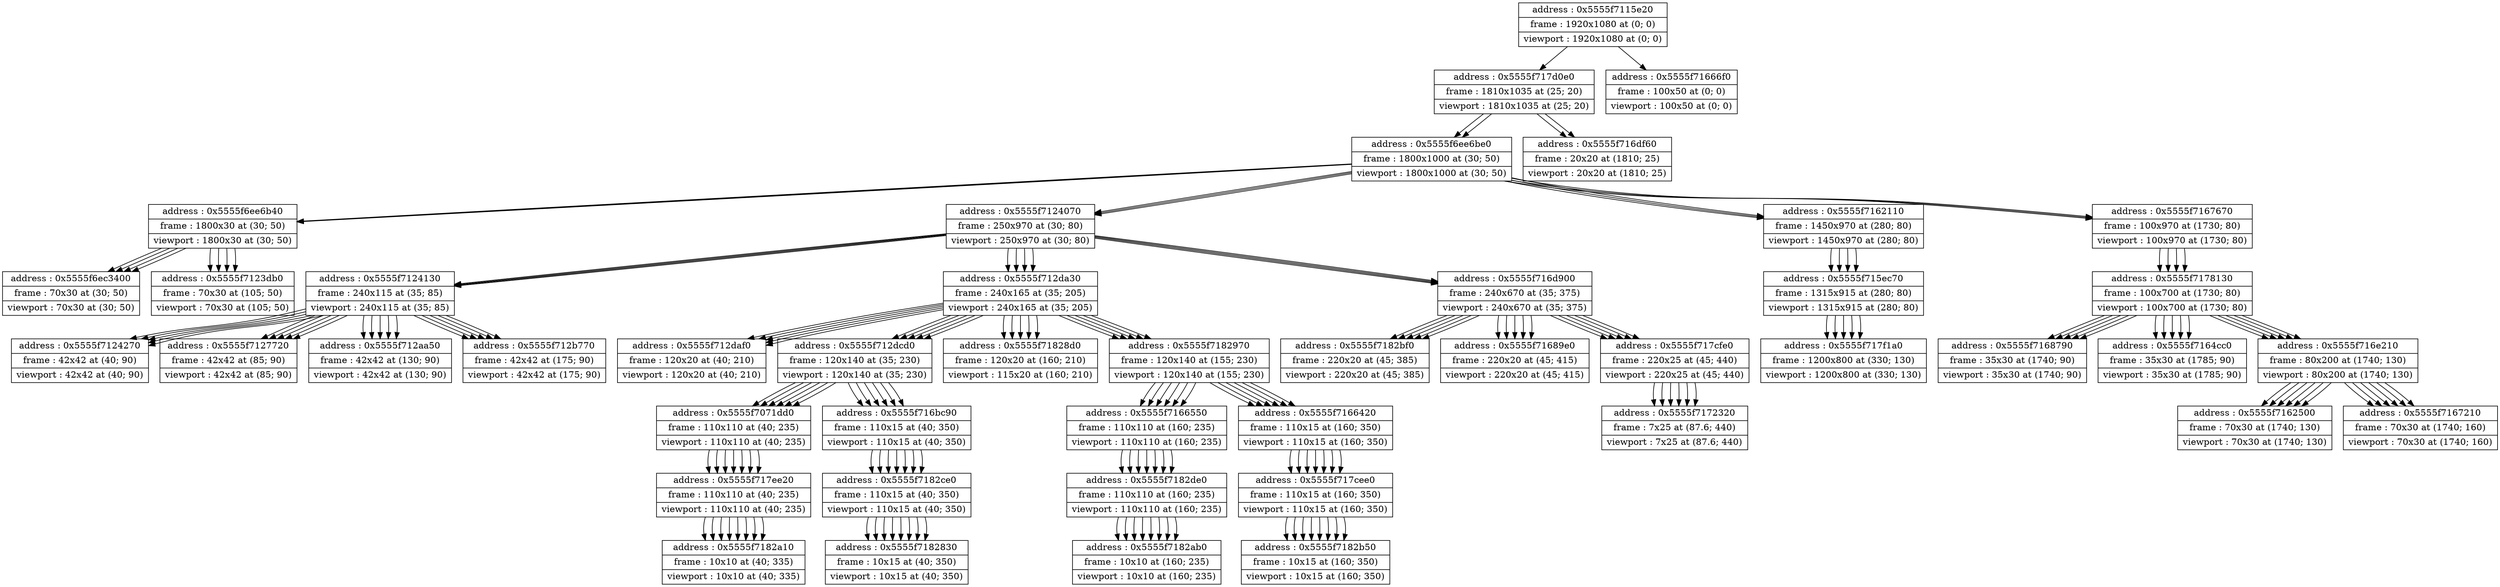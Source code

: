 digraph {
	node [shape=record]
	node0x5555f717d0e0 [label = "{address : 0x5555f717d0e0 |frame : 1810x1035 at (25; 20) |viewport : 1810x1035 at (25; 20)}"];

	 node0x5555f717d0e0 -> node0x5555f6ee6be0 [color=black];
	node0x5555f6ee6be0 [label = "{address : 0x5555f6ee6be0 |frame : 1800x1000 at (30; 50) |viewport : 1800x1000 at (30; 50)}"];

	 node0x5555f6ee6be0 -> node0x5555f6ee6b40 [color=black];
	node0x5555f6ee6b40 [label = "{address : 0x5555f6ee6b40 |frame : 1800x30 at (30; 50) |viewport : 1800x30 at (30; 50)}"];

	 node0x5555f6ee6b40 -> node0x5555f6ec3400 [color=black];
	node0x5555f6ec3400 [label = "{address : 0x5555f6ec3400 |frame : 70x30 at (30; 50) |viewport : 70x30 at (30; 50)}"];

	 node0x5555f6ee6b40 -> node0x5555f7123db0 [color=black];
	node0x5555f7123db0 [label = "{address : 0x5555f7123db0 |frame : 70x30 at (105; 50) |viewport : 70x30 at (105; 50)}"];

	 node0x5555f6ee6be0 -> node0x5555f7124070 [color=black];
	node0x5555f7124070 [label = "{address : 0x5555f7124070 |frame : 250x970 at (30; 80) |viewport : 250x970 at (30; 80)}"];

	 node0x5555f7124070 -> node0x5555f7124130 [color=black];
	node0x5555f7124130 [label = "{address : 0x5555f7124130 |frame : 240x115 at (35; 85) |viewport : 240x115 at (35; 85)}"];

	 node0x5555f7124130 -> node0x5555f7124270 [color=black];
	node0x5555f7124270 [label = "{address : 0x5555f7124270 |frame : 42x42 at (40; 90) |viewport : 42x42 at (40; 90)}"];

	 node0x5555f7124130 -> node0x5555f7127720 [color=black];
	node0x5555f7127720 [label = "{address : 0x5555f7127720 |frame : 42x42 at (85; 90) |viewport : 42x42 at (85; 90)}"];

	 node0x5555f7124130 -> node0x5555f712aa50 [color=black];
	node0x5555f712aa50 [label = "{address : 0x5555f712aa50 |frame : 42x42 at (130; 90) |viewport : 42x42 at (130; 90)}"];

	 node0x5555f7124130 -> node0x5555f712b770 [color=black];
	node0x5555f712b770 [label = "{address : 0x5555f712b770 |frame : 42x42 at (175; 90) |viewport : 42x42 at (175; 90)}"];

	 node0x5555f7124070 -> node0x5555f712da30 [color=black];
	node0x5555f712da30 [label = "{address : 0x5555f712da30 |frame : 240x165 at (35; 205) |viewport : 240x165 at (35; 205)}"];

	 node0x5555f712da30 -> node0x5555f712daf0 [color=black];
	node0x5555f712daf0 [label = "{address : 0x5555f712daf0 |frame : 120x20 at (40; 210) |viewport : 120x20 at (40; 210)}"];

	 node0x5555f712da30 -> node0x5555f712dcd0 [color=black];
	node0x5555f712dcd0 [label = "{address : 0x5555f712dcd0 |frame : 120x140 at (35; 230) |viewport : 120x140 at (35; 230)}"];

	 node0x5555f712dcd0 -> node0x5555f7071dd0 [color=black];
	node0x5555f7071dd0 [label = "{address : 0x5555f7071dd0 |frame : 110x110 at (40; 235) |viewport : 110x110 at (40; 235)}"];

	 node0x5555f7071dd0 -> node0x5555f717ee20 [color=black];
	node0x5555f717ee20 [label = "{address : 0x5555f717ee20 |frame : 110x110 at (40; 235) |viewport : 110x110 at (40; 235)}"];

	 node0x5555f717ee20 -> node0x5555f7182a10 [color=black];
	node0x5555f7182a10 [label = "{address : 0x5555f7182a10 |frame : 10x10 at (40; 335) |viewport : 10x10 at (40; 335)}"];

	 node0x5555f712dcd0 -> node0x5555f716bc90 [color=black];
	node0x5555f716bc90 [label = "{address : 0x5555f716bc90 |frame : 110x15 at (40; 350) |viewport : 110x15 at (40; 350)}"];

	 node0x5555f716bc90 -> node0x5555f7182ce0 [color=black];
	node0x5555f7182ce0 [label = "{address : 0x5555f7182ce0 |frame : 110x15 at (40; 350) |viewport : 110x15 at (40; 350)}"];

	 node0x5555f7182ce0 -> node0x5555f7182830 [color=black];
	node0x5555f7182830 [label = "{address : 0x5555f7182830 |frame : 10x15 at (40; 350) |viewport : 10x15 at (40; 350)}"];

	 node0x5555f712da30 -> node0x5555f71828d0 [color=black];
	node0x5555f71828d0 [label = "{address : 0x5555f71828d0 |frame : 120x20 at (160; 210) |viewport : 115x20 at (160; 210)}"];

	 node0x5555f712da30 -> node0x5555f7182970 [color=black];
	node0x5555f7182970 [label = "{address : 0x5555f7182970 |frame : 120x140 at (155; 230) |viewport : 120x140 at (155; 230)}"];

	 node0x5555f7182970 -> node0x5555f7166550 [color=black];
	node0x5555f7166550 [label = "{address : 0x5555f7166550 |frame : 110x110 at (160; 235) |viewport : 110x110 at (160; 235)}"];

	 node0x5555f7166550 -> node0x5555f7182de0 [color=black];
	node0x5555f7182de0 [label = "{address : 0x5555f7182de0 |frame : 110x110 at (160; 235) |viewport : 110x110 at (160; 235)}"];

	 node0x5555f7182de0 -> node0x5555f7182ab0 [color=black];
	node0x5555f7182ab0 [label = "{address : 0x5555f7182ab0 |frame : 10x10 at (160; 235) |viewport : 10x10 at (160; 235)}"];

	 node0x5555f7182970 -> node0x5555f7166420 [color=black];
	node0x5555f7166420 [label = "{address : 0x5555f7166420 |frame : 110x15 at (160; 350) |viewport : 110x15 at (160; 350)}"];

	 node0x5555f7166420 -> node0x5555f717cee0 [color=black];
	node0x5555f717cee0 [label = "{address : 0x5555f717cee0 |frame : 110x15 at (160; 350) |viewport : 110x15 at (160; 350)}"];

	 node0x5555f717cee0 -> node0x5555f7182b50 [color=black];
	node0x5555f7182b50 [label = "{address : 0x5555f7182b50 |frame : 10x15 at (160; 350) |viewport : 10x15 at (160; 350)}"];

	 node0x5555f7124070 -> node0x5555f716d900 [color=black];
	node0x5555f716d900 [label = "{address : 0x5555f716d900 |frame : 240x670 at (35; 375) |viewport : 240x670 at (35; 375)}"];

	 node0x5555f716d900 -> node0x5555f7182bf0 [color=black];
	node0x5555f7182bf0 [label = "{address : 0x5555f7182bf0 |frame : 220x20 at (45; 385) |viewport : 220x20 at (45; 385)}"];

	 node0x5555f716d900 -> node0x5555f71689e0 [color=black];
	node0x5555f71689e0 [label = "{address : 0x5555f71689e0 |frame : 220x20 at (45; 415) |viewport : 220x20 at (45; 415)}"];

	 node0x5555f716d900 -> node0x5555f717cfe0 [color=black];
	node0x5555f717cfe0 [label = "{address : 0x5555f717cfe0 |frame : 220x25 at (45; 440) |viewport : 220x25 at (45; 440)}"];

	 node0x5555f717cfe0 -> node0x5555f7172320 [color=black];
	node0x5555f7172320 [label = "{address : 0x5555f7172320 |frame : 7x25 at (87.6; 440) |viewport : 7x25 at (87.6; 440)}"];

	 node0x5555f6ee6be0 -> node0x5555f7162110 [color=black];
	node0x5555f7162110 [label = "{address : 0x5555f7162110 |frame : 1450x970 at (280; 80) |viewport : 1450x970 at (280; 80)}"];

	 node0x5555f7162110 -> node0x5555f715ec70 [color=black];
	node0x5555f715ec70 [label = "{address : 0x5555f715ec70 |frame : 1315x915 at (280; 80) |viewport : 1315x915 at (280; 80)}"];

	 node0x5555f715ec70 -> node0x5555f717f1a0 [color=black];
	node0x5555f717f1a0 [label = "{address : 0x5555f717f1a0 |frame : 1200x800 at (330; 130) |viewport : 1200x800 at (330; 130)}"];

	 node0x5555f6ee6be0 -> node0x5555f7167670 [color=black];
	node0x5555f7167670 [label = "{address : 0x5555f7167670 |frame : 100x970 at (1730; 80) |viewport : 100x970 at (1730; 80)}"];

	 node0x5555f7167670 -> node0x5555f7178130 [color=black];
	node0x5555f7178130 [label = "{address : 0x5555f7178130 |frame : 100x700 at (1730; 80) |viewport : 100x700 at (1730; 80)}"];

	 node0x5555f7178130 -> node0x5555f7168790 [color=black];
	node0x5555f7168790 [label = "{address : 0x5555f7168790 |frame : 35x30 at (1740; 90) |viewport : 35x30 at (1740; 90)}"];

	 node0x5555f7178130 -> node0x5555f7164cc0 [color=black];
	node0x5555f7164cc0 [label = "{address : 0x5555f7164cc0 |frame : 35x30 at (1785; 90) |viewport : 35x30 at (1785; 90)}"];

	 node0x5555f7178130 -> node0x5555f716e210 [color=black];
	node0x5555f716e210 [label = "{address : 0x5555f716e210 |frame : 80x200 at (1740; 130) |viewport : 80x200 at (1740; 130)}"];

	 node0x5555f716e210 -> node0x5555f7162500 [color=black];
	node0x5555f7162500 [label = "{address : 0x5555f7162500 |frame : 70x30 at (1740; 130) |viewport : 70x30 at (1740; 130)}"];

	 node0x5555f716e210 -> node0x5555f7167210 [color=black];
	node0x5555f7167210 [label = "{address : 0x5555f7167210 |frame : 70x30 at (1740; 160) |viewport : 70x30 at (1740; 160)}"];

	 node0x5555f717d0e0 -> node0x5555f716df60 [color=black];
	node0x5555f716df60 [label = "{address : 0x5555f716df60 |frame : 20x20 at (1810; 25) |viewport : 20x20 at (1810; 25)}"];

	node0x5555f716df60 [label = "{address : 0x5555f716df60 |frame : 20x20 at (1810; 25) |viewport : 20x20 at (1810; 25)}"];

	node0x5555f7167670 [label = "{address : 0x5555f7167670 |frame : 100x970 at (1730; 80) |viewport : 100x970 at (1730; 80)}"];

	 node0x5555f7167670 -> node0x5555f7178130 [color=black];
	node0x5555f7178130 [label = "{address : 0x5555f7178130 |frame : 100x700 at (1730; 80) |viewport : 100x700 at (1730; 80)}"];

	 node0x5555f7178130 -> node0x5555f7168790 [color=black];
	node0x5555f7168790 [label = "{address : 0x5555f7168790 |frame : 35x30 at (1740; 90) |viewport : 35x30 at (1740; 90)}"];

	 node0x5555f7178130 -> node0x5555f7164cc0 [color=black];
	node0x5555f7164cc0 [label = "{address : 0x5555f7164cc0 |frame : 35x30 at (1785; 90) |viewport : 35x30 at (1785; 90)}"];

	 node0x5555f7178130 -> node0x5555f716e210 [color=black];
	node0x5555f716e210 [label = "{address : 0x5555f716e210 |frame : 80x200 at (1740; 130) |viewport : 80x200 at (1740; 130)}"];

	 node0x5555f716e210 -> node0x5555f7162500 [color=black];
	node0x5555f7162500 [label = "{address : 0x5555f7162500 |frame : 70x30 at (1740; 130) |viewport : 70x30 at (1740; 130)}"];

	 node0x5555f716e210 -> node0x5555f7167210 [color=black];
	node0x5555f7167210 [label = "{address : 0x5555f7167210 |frame : 70x30 at (1740; 160) |viewport : 70x30 at (1740; 160)}"];

	node0x5555f7178130 [label = "{address : 0x5555f7178130 |frame : 100x700 at (1730; 80) |viewport : 100x700 at (1730; 80)}"];

	 node0x5555f7178130 -> node0x5555f7168790 [color=black];
	node0x5555f7168790 [label = "{address : 0x5555f7168790 |frame : 35x30 at (1740; 90) |viewport : 35x30 at (1740; 90)}"];

	 node0x5555f7178130 -> node0x5555f7164cc0 [color=black];
	node0x5555f7164cc0 [label = "{address : 0x5555f7164cc0 |frame : 35x30 at (1785; 90) |viewport : 35x30 at (1785; 90)}"];

	 node0x5555f7178130 -> node0x5555f716e210 [color=black];
	node0x5555f716e210 [label = "{address : 0x5555f716e210 |frame : 80x200 at (1740; 130) |viewport : 80x200 at (1740; 130)}"];

	 node0x5555f716e210 -> node0x5555f7162500 [color=black];
	node0x5555f7162500 [label = "{address : 0x5555f7162500 |frame : 70x30 at (1740; 130) |viewport : 70x30 at (1740; 130)}"];

	 node0x5555f716e210 -> node0x5555f7167210 [color=black];
	node0x5555f7167210 [label = "{address : 0x5555f7167210 |frame : 70x30 at (1740; 160) |viewport : 70x30 at (1740; 160)}"];

	node0x5555f7167210 [label = "{address : 0x5555f7167210 |frame : 70x30 at (1740; 160) |viewport : 70x30 at (1740; 160)}"];

	node0x5555f7164cc0 [label = "{address : 0x5555f7164cc0 |frame : 35x30 at (1785; 90) |viewport : 35x30 at (1785; 90)}"];

	node0x5555f7162110 [label = "{address : 0x5555f7162110 |frame : 1450x970 at (280; 80) |viewport : 1450x970 at (280; 80)}"];

	 node0x5555f7162110 -> node0x5555f715ec70 [color=black];
	node0x5555f715ec70 [label = "{address : 0x5555f715ec70 |frame : 1315x915 at (280; 80) |viewport : 1315x915 at (280; 80)}"];

	 node0x5555f715ec70 -> node0x5555f717f1a0 [color=black];
	node0x5555f717f1a0 [label = "{address : 0x5555f717f1a0 |frame : 1200x800 at (330; 130) |viewport : 1200x800 at (330; 130)}"];

	node0x5555f715ec70 [label = "{address : 0x5555f715ec70 |frame : 1315x915 at (280; 80) |viewport : 1315x915 at (280; 80)}"];

	 node0x5555f715ec70 -> node0x5555f717f1a0 [color=black];
	node0x5555f717f1a0 [label = "{address : 0x5555f717f1a0 |frame : 1200x800 at (330; 130) |viewport : 1200x800 at (330; 130)}"];

	node0x5555f7124070 [label = "{address : 0x5555f7124070 |frame : 250x970 at (30; 80) |viewport : 250x970 at (30; 80)}"];

	 node0x5555f7124070 -> node0x5555f7124130 [color=black];
	node0x5555f7124130 [label = "{address : 0x5555f7124130 |frame : 240x115 at (35; 85) |viewport : 240x115 at (35; 85)}"];

	 node0x5555f7124130 -> node0x5555f7124270 [color=black];
	node0x5555f7124270 [label = "{address : 0x5555f7124270 |frame : 42x42 at (40; 90) |viewport : 42x42 at (40; 90)}"];

	 node0x5555f7124130 -> node0x5555f7127720 [color=black];
	node0x5555f7127720 [label = "{address : 0x5555f7127720 |frame : 42x42 at (85; 90) |viewport : 42x42 at (85; 90)}"];

	 node0x5555f7124130 -> node0x5555f712aa50 [color=black];
	node0x5555f712aa50 [label = "{address : 0x5555f712aa50 |frame : 42x42 at (130; 90) |viewport : 42x42 at (130; 90)}"];

	 node0x5555f7124130 -> node0x5555f712b770 [color=black];
	node0x5555f712b770 [label = "{address : 0x5555f712b770 |frame : 42x42 at (175; 90) |viewport : 42x42 at (175; 90)}"];

	 node0x5555f7124070 -> node0x5555f712da30 [color=black];
	node0x5555f712da30 [label = "{address : 0x5555f712da30 |frame : 240x165 at (35; 205) |viewport : 240x165 at (35; 205)}"];

	 node0x5555f712da30 -> node0x5555f712daf0 [color=black];
	node0x5555f712daf0 [label = "{address : 0x5555f712daf0 |frame : 120x20 at (40; 210) |viewport : 120x20 at (40; 210)}"];

	 node0x5555f712da30 -> node0x5555f712dcd0 [color=black];
	node0x5555f712dcd0 [label = "{address : 0x5555f712dcd0 |frame : 120x140 at (35; 230) |viewport : 120x140 at (35; 230)}"];

	 node0x5555f712dcd0 -> node0x5555f7071dd0 [color=black];
	node0x5555f7071dd0 [label = "{address : 0x5555f7071dd0 |frame : 110x110 at (40; 235) |viewport : 110x110 at (40; 235)}"];

	 node0x5555f7071dd0 -> node0x5555f717ee20 [color=black];
	node0x5555f717ee20 [label = "{address : 0x5555f717ee20 |frame : 110x110 at (40; 235) |viewport : 110x110 at (40; 235)}"];

	 node0x5555f717ee20 -> node0x5555f7182a10 [color=black];
	node0x5555f7182a10 [label = "{address : 0x5555f7182a10 |frame : 10x10 at (40; 335) |viewport : 10x10 at (40; 335)}"];

	 node0x5555f712dcd0 -> node0x5555f716bc90 [color=black];
	node0x5555f716bc90 [label = "{address : 0x5555f716bc90 |frame : 110x15 at (40; 350) |viewport : 110x15 at (40; 350)}"];

	 node0x5555f716bc90 -> node0x5555f7182ce0 [color=black];
	node0x5555f7182ce0 [label = "{address : 0x5555f7182ce0 |frame : 110x15 at (40; 350) |viewport : 110x15 at (40; 350)}"];

	 node0x5555f7182ce0 -> node0x5555f7182830 [color=black];
	node0x5555f7182830 [label = "{address : 0x5555f7182830 |frame : 10x15 at (40; 350) |viewport : 10x15 at (40; 350)}"];

	 node0x5555f712da30 -> node0x5555f71828d0 [color=black];
	node0x5555f71828d0 [label = "{address : 0x5555f71828d0 |frame : 120x20 at (160; 210) |viewport : 115x20 at (160; 210)}"];

	 node0x5555f712da30 -> node0x5555f7182970 [color=black];
	node0x5555f7182970 [label = "{address : 0x5555f7182970 |frame : 120x140 at (155; 230) |viewport : 120x140 at (155; 230)}"];

	 node0x5555f7182970 -> node0x5555f7166550 [color=black];
	node0x5555f7166550 [label = "{address : 0x5555f7166550 |frame : 110x110 at (160; 235) |viewport : 110x110 at (160; 235)}"];

	 node0x5555f7166550 -> node0x5555f7182de0 [color=black];
	node0x5555f7182de0 [label = "{address : 0x5555f7182de0 |frame : 110x110 at (160; 235) |viewport : 110x110 at (160; 235)}"];

	 node0x5555f7182de0 -> node0x5555f7182ab0 [color=black];
	node0x5555f7182ab0 [label = "{address : 0x5555f7182ab0 |frame : 10x10 at (160; 235) |viewport : 10x10 at (160; 235)}"];

	 node0x5555f7182970 -> node0x5555f7166420 [color=black];
	node0x5555f7166420 [label = "{address : 0x5555f7166420 |frame : 110x15 at (160; 350) |viewport : 110x15 at (160; 350)}"];

	 node0x5555f7166420 -> node0x5555f717cee0 [color=black];
	node0x5555f717cee0 [label = "{address : 0x5555f717cee0 |frame : 110x15 at (160; 350) |viewport : 110x15 at (160; 350)}"];

	 node0x5555f717cee0 -> node0x5555f7182b50 [color=black];
	node0x5555f7182b50 [label = "{address : 0x5555f7182b50 |frame : 10x15 at (160; 350) |viewport : 10x15 at (160; 350)}"];

	 node0x5555f7124070 -> node0x5555f716d900 [color=black];
	node0x5555f716d900 [label = "{address : 0x5555f716d900 |frame : 240x670 at (35; 375) |viewport : 240x670 at (35; 375)}"];

	 node0x5555f716d900 -> node0x5555f7182bf0 [color=black];
	node0x5555f7182bf0 [label = "{address : 0x5555f7182bf0 |frame : 220x20 at (45; 385) |viewport : 220x20 at (45; 385)}"];

	 node0x5555f716d900 -> node0x5555f71689e0 [color=black];
	node0x5555f71689e0 [label = "{address : 0x5555f71689e0 |frame : 220x20 at (45; 415) |viewport : 220x20 at (45; 415)}"];

	 node0x5555f716d900 -> node0x5555f717cfe0 [color=black];
	node0x5555f717cfe0 [label = "{address : 0x5555f717cfe0 |frame : 220x25 at (45; 440) |viewport : 220x25 at (45; 440)}"];

	 node0x5555f717cfe0 -> node0x5555f7172320 [color=black];
	node0x5555f7172320 [label = "{address : 0x5555f7172320 |frame : 7x25 at (87.6; 440) |viewport : 7x25 at (87.6; 440)}"];

	node0x5555f716d900 [label = "{address : 0x5555f716d900 |frame : 240x670 at (35; 375) |viewport : 240x670 at (35; 375)}"];

	 node0x5555f716d900 -> node0x5555f7182bf0 [color=black];
	node0x5555f7182bf0 [label = "{address : 0x5555f7182bf0 |frame : 220x20 at (45; 385) |viewport : 220x20 at (45; 385)}"];

	 node0x5555f716d900 -> node0x5555f71689e0 [color=black];
	node0x5555f71689e0 [label = "{address : 0x5555f71689e0 |frame : 220x20 at (45; 415) |viewport : 220x20 at (45; 415)}"];

	 node0x5555f716d900 -> node0x5555f717cfe0 [color=black];
	node0x5555f717cfe0 [label = "{address : 0x5555f717cfe0 |frame : 220x25 at (45; 440) |viewport : 220x25 at (45; 440)}"];

	 node0x5555f717cfe0 -> node0x5555f7172320 [color=black];
	node0x5555f7172320 [label = "{address : 0x5555f7172320 |frame : 7x25 at (87.6; 440) |viewport : 7x25 at (87.6; 440)}"];

	node0x5555f717cfe0 [label = "{address : 0x5555f717cfe0 |frame : 220x25 at (45; 440) |viewport : 220x25 at (45; 440)}"];

	 node0x5555f717cfe0 -> node0x5555f7172320 [color=black];
	node0x5555f7172320 [label = "{address : 0x5555f7172320 |frame : 7x25 at (87.6; 440) |viewport : 7x25 at (87.6; 440)}"];

	node0x5555f7071dd0 [label = "{address : 0x5555f7071dd0 |frame : 110x110 at (40; 235) |viewport : 110x110 at (40; 235)}"];

	 node0x5555f7071dd0 -> node0x5555f717ee20 [color=black];
	node0x5555f717ee20 [label = "{address : 0x5555f717ee20 |frame : 110x110 at (40; 235) |viewport : 110x110 at (40; 235)}"];

	 node0x5555f717ee20 -> node0x5555f7182a10 [color=black];
	node0x5555f7182a10 [label = "{address : 0x5555f7182a10 |frame : 10x10 at (40; 335) |viewport : 10x10 at (40; 335)}"];

	node0x5555f712daf0 [label = "{address : 0x5555f712daf0 |frame : 120x20 at (40; 210) |viewport : 120x20 at (40; 210)}"];

	node0x5555f717ee20 [label = "{address : 0x5555f717ee20 |frame : 110x110 at (40; 235) |viewport : 110x110 at (40; 235)}"];

	 node0x5555f717ee20 -> node0x5555f7182a10 [color=black];
	node0x5555f7182a10 [label = "{address : 0x5555f7182a10 |frame : 10x10 at (40; 335) |viewport : 10x10 at (40; 335)}"];

	node0x5555f717f1a0 [label = "{address : 0x5555f717f1a0 |frame : 1200x800 at (330; 130) |viewport : 1200x800 at (330; 130)}"];

	node0x5555f7172320 [label = "{address : 0x5555f7172320 |frame : 7x25 at (87.6; 440) |viewport : 7x25 at (87.6; 440)}"];

	node0x5555f712aa50 [label = "{address : 0x5555f712aa50 |frame : 42x42 at (130; 90) |viewport : 42x42 at (130; 90)}"];

	node0x5555f7124130 [label = "{address : 0x5555f7124130 |frame : 240x115 at (35; 85) |viewport : 240x115 at (35; 85)}"];

	 node0x5555f7124130 -> node0x5555f7124270 [color=black];
	node0x5555f7124270 [label = "{address : 0x5555f7124270 |frame : 42x42 at (40; 90) |viewport : 42x42 at (40; 90)}"];

	 node0x5555f7124130 -> node0x5555f7127720 [color=black];
	node0x5555f7127720 [label = "{address : 0x5555f7127720 |frame : 42x42 at (85; 90) |viewport : 42x42 at (85; 90)}"];

	 node0x5555f7124130 -> node0x5555f712aa50 [color=black];
	node0x5555f712aa50 [label = "{address : 0x5555f712aa50 |frame : 42x42 at (130; 90) |viewport : 42x42 at (130; 90)}"];

	 node0x5555f7124130 -> node0x5555f712b770 [color=black];
	node0x5555f712b770 [label = "{address : 0x5555f712b770 |frame : 42x42 at (175; 90) |viewport : 42x42 at (175; 90)}"];

	node0x5555f71666f0 [label = "{address : 0x5555f71666f0 |frame : 100x50 at (0; 0) |viewport : 100x50 at (0; 0)}"];

	node0x5555f71828d0 [label = "{address : 0x5555f71828d0 |frame : 120x20 at (160; 210) |viewport : 115x20 at (160; 210)}"];

	node0x5555f7127720 [label = "{address : 0x5555f7127720 |frame : 42x42 at (85; 90) |viewport : 42x42 at (85; 90)}"];

	node0x5555f7182a10 [label = "{address : 0x5555f7182a10 |frame : 10x10 at (40; 335) |viewport : 10x10 at (40; 335)}"];

	node0x5555f7124270 [label = "{address : 0x5555f7124270 |frame : 42x42 at (40; 90) |viewport : 42x42 at (40; 90)}"];

	node0x5555f7162500 [label = "{address : 0x5555f7162500 |frame : 70x30 at (1740; 130) |viewport : 70x30 at (1740; 130)}"];

	node0x5555f7123db0 [label = "{address : 0x5555f7123db0 |frame : 70x30 at (105; 50) |viewport : 70x30 at (105; 50)}"];

	node0x5555f71689e0 [label = "{address : 0x5555f71689e0 |frame : 220x20 at (45; 415) |viewport : 220x20 at (45; 415)}"];

	node0x5555f6ee6be0 [label = "{address : 0x5555f6ee6be0 |frame : 1800x1000 at (30; 50) |viewport : 1800x1000 at (30; 50)}"];

	 node0x5555f6ee6be0 -> node0x5555f6ee6b40 [color=black];
	node0x5555f6ee6b40 [label = "{address : 0x5555f6ee6b40 |frame : 1800x30 at (30; 50) |viewport : 1800x30 at (30; 50)}"];

	 node0x5555f6ee6b40 -> node0x5555f6ec3400 [color=black];
	node0x5555f6ec3400 [label = "{address : 0x5555f6ec3400 |frame : 70x30 at (30; 50) |viewport : 70x30 at (30; 50)}"];

	 node0x5555f6ee6b40 -> node0x5555f7123db0 [color=black];
	node0x5555f7123db0 [label = "{address : 0x5555f7123db0 |frame : 70x30 at (105; 50) |viewport : 70x30 at (105; 50)}"];

	 node0x5555f6ee6be0 -> node0x5555f7124070 [color=black];
	node0x5555f7124070 [label = "{address : 0x5555f7124070 |frame : 250x970 at (30; 80) |viewport : 250x970 at (30; 80)}"];

	 node0x5555f7124070 -> node0x5555f7124130 [color=black];
	node0x5555f7124130 [label = "{address : 0x5555f7124130 |frame : 240x115 at (35; 85) |viewport : 240x115 at (35; 85)}"];

	 node0x5555f7124130 -> node0x5555f7124270 [color=black];
	node0x5555f7124270 [label = "{address : 0x5555f7124270 |frame : 42x42 at (40; 90) |viewport : 42x42 at (40; 90)}"];

	 node0x5555f7124130 -> node0x5555f7127720 [color=black];
	node0x5555f7127720 [label = "{address : 0x5555f7127720 |frame : 42x42 at (85; 90) |viewport : 42x42 at (85; 90)}"];

	 node0x5555f7124130 -> node0x5555f712aa50 [color=black];
	node0x5555f712aa50 [label = "{address : 0x5555f712aa50 |frame : 42x42 at (130; 90) |viewport : 42x42 at (130; 90)}"];

	 node0x5555f7124130 -> node0x5555f712b770 [color=black];
	node0x5555f712b770 [label = "{address : 0x5555f712b770 |frame : 42x42 at (175; 90) |viewport : 42x42 at (175; 90)}"];

	 node0x5555f7124070 -> node0x5555f712da30 [color=black];
	node0x5555f712da30 [label = "{address : 0x5555f712da30 |frame : 240x165 at (35; 205) |viewport : 240x165 at (35; 205)}"];

	 node0x5555f712da30 -> node0x5555f712daf0 [color=black];
	node0x5555f712daf0 [label = "{address : 0x5555f712daf0 |frame : 120x20 at (40; 210) |viewport : 120x20 at (40; 210)}"];

	 node0x5555f712da30 -> node0x5555f712dcd0 [color=black];
	node0x5555f712dcd0 [label = "{address : 0x5555f712dcd0 |frame : 120x140 at (35; 230) |viewport : 120x140 at (35; 230)}"];

	 node0x5555f712dcd0 -> node0x5555f7071dd0 [color=black];
	node0x5555f7071dd0 [label = "{address : 0x5555f7071dd0 |frame : 110x110 at (40; 235) |viewport : 110x110 at (40; 235)}"];

	 node0x5555f7071dd0 -> node0x5555f717ee20 [color=black];
	node0x5555f717ee20 [label = "{address : 0x5555f717ee20 |frame : 110x110 at (40; 235) |viewport : 110x110 at (40; 235)}"];

	 node0x5555f717ee20 -> node0x5555f7182a10 [color=black];
	node0x5555f7182a10 [label = "{address : 0x5555f7182a10 |frame : 10x10 at (40; 335) |viewport : 10x10 at (40; 335)}"];

	 node0x5555f712dcd0 -> node0x5555f716bc90 [color=black];
	node0x5555f716bc90 [label = "{address : 0x5555f716bc90 |frame : 110x15 at (40; 350) |viewport : 110x15 at (40; 350)}"];

	 node0x5555f716bc90 -> node0x5555f7182ce0 [color=black];
	node0x5555f7182ce0 [label = "{address : 0x5555f7182ce0 |frame : 110x15 at (40; 350) |viewport : 110x15 at (40; 350)}"];

	 node0x5555f7182ce0 -> node0x5555f7182830 [color=black];
	node0x5555f7182830 [label = "{address : 0x5555f7182830 |frame : 10x15 at (40; 350) |viewport : 10x15 at (40; 350)}"];

	 node0x5555f712da30 -> node0x5555f71828d0 [color=black];
	node0x5555f71828d0 [label = "{address : 0x5555f71828d0 |frame : 120x20 at (160; 210) |viewport : 115x20 at (160; 210)}"];

	 node0x5555f712da30 -> node0x5555f7182970 [color=black];
	node0x5555f7182970 [label = "{address : 0x5555f7182970 |frame : 120x140 at (155; 230) |viewport : 120x140 at (155; 230)}"];

	 node0x5555f7182970 -> node0x5555f7166550 [color=black];
	node0x5555f7166550 [label = "{address : 0x5555f7166550 |frame : 110x110 at (160; 235) |viewport : 110x110 at (160; 235)}"];

	 node0x5555f7166550 -> node0x5555f7182de0 [color=black];
	node0x5555f7182de0 [label = "{address : 0x5555f7182de0 |frame : 110x110 at (160; 235) |viewport : 110x110 at (160; 235)}"];

	 node0x5555f7182de0 -> node0x5555f7182ab0 [color=black];
	node0x5555f7182ab0 [label = "{address : 0x5555f7182ab0 |frame : 10x10 at (160; 235) |viewport : 10x10 at (160; 235)}"];

	 node0x5555f7182970 -> node0x5555f7166420 [color=black];
	node0x5555f7166420 [label = "{address : 0x5555f7166420 |frame : 110x15 at (160; 350) |viewport : 110x15 at (160; 350)}"];

	 node0x5555f7166420 -> node0x5555f717cee0 [color=black];
	node0x5555f717cee0 [label = "{address : 0x5555f717cee0 |frame : 110x15 at (160; 350) |viewport : 110x15 at (160; 350)}"];

	 node0x5555f717cee0 -> node0x5555f7182b50 [color=black];
	node0x5555f7182b50 [label = "{address : 0x5555f7182b50 |frame : 10x15 at (160; 350) |viewport : 10x15 at (160; 350)}"];

	 node0x5555f7124070 -> node0x5555f716d900 [color=black];
	node0x5555f716d900 [label = "{address : 0x5555f716d900 |frame : 240x670 at (35; 375) |viewport : 240x670 at (35; 375)}"];

	 node0x5555f716d900 -> node0x5555f7182bf0 [color=black];
	node0x5555f7182bf0 [label = "{address : 0x5555f7182bf0 |frame : 220x20 at (45; 385) |viewport : 220x20 at (45; 385)}"];

	 node0x5555f716d900 -> node0x5555f71689e0 [color=black];
	node0x5555f71689e0 [label = "{address : 0x5555f71689e0 |frame : 220x20 at (45; 415) |viewport : 220x20 at (45; 415)}"];

	 node0x5555f716d900 -> node0x5555f717cfe0 [color=black];
	node0x5555f717cfe0 [label = "{address : 0x5555f717cfe0 |frame : 220x25 at (45; 440) |viewport : 220x25 at (45; 440)}"];

	 node0x5555f717cfe0 -> node0x5555f7172320 [color=black];
	node0x5555f7172320 [label = "{address : 0x5555f7172320 |frame : 7x25 at (87.6; 440) |viewport : 7x25 at (87.6; 440)}"];

	 node0x5555f6ee6be0 -> node0x5555f7162110 [color=black];
	node0x5555f7162110 [label = "{address : 0x5555f7162110 |frame : 1450x970 at (280; 80) |viewport : 1450x970 at (280; 80)}"];

	 node0x5555f7162110 -> node0x5555f715ec70 [color=black];
	node0x5555f715ec70 [label = "{address : 0x5555f715ec70 |frame : 1315x915 at (280; 80) |viewport : 1315x915 at (280; 80)}"];

	 node0x5555f715ec70 -> node0x5555f717f1a0 [color=black];
	node0x5555f717f1a0 [label = "{address : 0x5555f717f1a0 |frame : 1200x800 at (330; 130) |viewport : 1200x800 at (330; 130)}"];

	 node0x5555f6ee6be0 -> node0x5555f7167670 [color=black];
	node0x5555f7167670 [label = "{address : 0x5555f7167670 |frame : 100x970 at (1730; 80) |viewport : 100x970 at (1730; 80)}"];

	 node0x5555f7167670 -> node0x5555f7178130 [color=black];
	node0x5555f7178130 [label = "{address : 0x5555f7178130 |frame : 100x700 at (1730; 80) |viewport : 100x700 at (1730; 80)}"];

	 node0x5555f7178130 -> node0x5555f7168790 [color=black];
	node0x5555f7168790 [label = "{address : 0x5555f7168790 |frame : 35x30 at (1740; 90) |viewport : 35x30 at (1740; 90)}"];

	 node0x5555f7178130 -> node0x5555f7164cc0 [color=black];
	node0x5555f7164cc0 [label = "{address : 0x5555f7164cc0 |frame : 35x30 at (1785; 90) |viewport : 35x30 at (1785; 90)}"];

	 node0x5555f7178130 -> node0x5555f716e210 [color=black];
	node0x5555f716e210 [label = "{address : 0x5555f716e210 |frame : 80x200 at (1740; 130) |viewport : 80x200 at (1740; 130)}"];

	 node0x5555f716e210 -> node0x5555f7162500 [color=black];
	node0x5555f7162500 [label = "{address : 0x5555f7162500 |frame : 70x30 at (1740; 130) |viewport : 70x30 at (1740; 130)}"];

	 node0x5555f716e210 -> node0x5555f7167210 [color=black];
	node0x5555f7167210 [label = "{address : 0x5555f7167210 |frame : 70x30 at (1740; 160) |viewport : 70x30 at (1740; 160)}"];

	node0x5555f716e210 [label = "{address : 0x5555f716e210 |frame : 80x200 at (1740; 130) |viewport : 80x200 at (1740; 130)}"];

	 node0x5555f716e210 -> node0x5555f7162500 [color=black];
	node0x5555f7162500 [label = "{address : 0x5555f7162500 |frame : 70x30 at (1740; 130) |viewport : 70x30 at (1740; 130)}"];

	 node0x5555f716e210 -> node0x5555f7167210 [color=black];
	node0x5555f7167210 [label = "{address : 0x5555f7167210 |frame : 70x30 at (1740; 160) |viewport : 70x30 at (1740; 160)}"];

	node0x5555f6ec3400 [label = "{address : 0x5555f6ec3400 |frame : 70x30 at (30; 50) |viewport : 70x30 at (30; 50)}"];

	node0x5555f712b770 [label = "{address : 0x5555f712b770 |frame : 42x42 at (175; 90) |viewport : 42x42 at (175; 90)}"];

	node0x5555f7182ce0 [label = "{address : 0x5555f7182ce0 |frame : 110x15 at (40; 350) |viewport : 110x15 at (40; 350)}"];

	 node0x5555f7182ce0 -> node0x5555f7182830 [color=black];
	node0x5555f7182830 [label = "{address : 0x5555f7182830 |frame : 10x15 at (40; 350) |viewport : 10x15 at (40; 350)}"];

	node0x5555f7166420 [label = "{address : 0x5555f7166420 |frame : 110x15 at (160; 350) |viewport : 110x15 at (160; 350)}"];

	 node0x5555f7166420 -> node0x5555f717cee0 [color=black];
	node0x5555f717cee0 [label = "{address : 0x5555f717cee0 |frame : 110x15 at (160; 350) |viewport : 110x15 at (160; 350)}"];

	 node0x5555f717cee0 -> node0x5555f7182b50 [color=black];
	node0x5555f7182b50 [label = "{address : 0x5555f7182b50 |frame : 10x15 at (160; 350) |viewport : 10x15 at (160; 350)}"];

	node0x5555f7115e20 [label = "{address : 0x5555f7115e20 |frame : 1920x1080 at (0; 0) |viewport : 1920x1080 at (0; 0)}"];

	 node0x5555f7115e20 -> node0x5555f717d0e0 [color=black];
	node0x5555f717d0e0 [label = "{address : 0x5555f717d0e0 |frame : 1810x1035 at (25; 20) |viewport : 1810x1035 at (25; 20)}"];

	 node0x5555f717d0e0 -> node0x5555f6ee6be0 [color=black];
	node0x5555f6ee6be0 [label = "{address : 0x5555f6ee6be0 |frame : 1800x1000 at (30; 50) |viewport : 1800x1000 at (30; 50)}"];

	 node0x5555f6ee6be0 -> node0x5555f6ee6b40 [color=black];
	node0x5555f6ee6b40 [label = "{address : 0x5555f6ee6b40 |frame : 1800x30 at (30; 50) |viewport : 1800x30 at (30; 50)}"];

	 node0x5555f6ee6b40 -> node0x5555f6ec3400 [color=black];
	node0x5555f6ec3400 [label = "{address : 0x5555f6ec3400 |frame : 70x30 at (30; 50) |viewport : 70x30 at (30; 50)}"];

	 node0x5555f6ee6b40 -> node0x5555f7123db0 [color=black];
	node0x5555f7123db0 [label = "{address : 0x5555f7123db0 |frame : 70x30 at (105; 50) |viewport : 70x30 at (105; 50)}"];

	 node0x5555f6ee6be0 -> node0x5555f7124070 [color=black];
	node0x5555f7124070 [label = "{address : 0x5555f7124070 |frame : 250x970 at (30; 80) |viewport : 250x970 at (30; 80)}"];

	 node0x5555f7124070 -> node0x5555f7124130 [color=black];
	node0x5555f7124130 [label = "{address : 0x5555f7124130 |frame : 240x115 at (35; 85) |viewport : 240x115 at (35; 85)}"];

	 node0x5555f7124130 -> node0x5555f7124270 [color=black];
	node0x5555f7124270 [label = "{address : 0x5555f7124270 |frame : 42x42 at (40; 90) |viewport : 42x42 at (40; 90)}"];

	 node0x5555f7124130 -> node0x5555f7127720 [color=black];
	node0x5555f7127720 [label = "{address : 0x5555f7127720 |frame : 42x42 at (85; 90) |viewport : 42x42 at (85; 90)}"];

	 node0x5555f7124130 -> node0x5555f712aa50 [color=black];
	node0x5555f712aa50 [label = "{address : 0x5555f712aa50 |frame : 42x42 at (130; 90) |viewport : 42x42 at (130; 90)}"];

	 node0x5555f7124130 -> node0x5555f712b770 [color=black];
	node0x5555f712b770 [label = "{address : 0x5555f712b770 |frame : 42x42 at (175; 90) |viewport : 42x42 at (175; 90)}"];

	 node0x5555f7124070 -> node0x5555f712da30 [color=black];
	node0x5555f712da30 [label = "{address : 0x5555f712da30 |frame : 240x165 at (35; 205) |viewport : 240x165 at (35; 205)}"];

	 node0x5555f712da30 -> node0x5555f712daf0 [color=black];
	node0x5555f712daf0 [label = "{address : 0x5555f712daf0 |frame : 120x20 at (40; 210) |viewport : 120x20 at (40; 210)}"];

	 node0x5555f712da30 -> node0x5555f712dcd0 [color=black];
	node0x5555f712dcd0 [label = "{address : 0x5555f712dcd0 |frame : 120x140 at (35; 230) |viewport : 120x140 at (35; 230)}"];

	 node0x5555f712dcd0 -> node0x5555f7071dd0 [color=black];
	node0x5555f7071dd0 [label = "{address : 0x5555f7071dd0 |frame : 110x110 at (40; 235) |viewport : 110x110 at (40; 235)}"];

	 node0x5555f7071dd0 -> node0x5555f717ee20 [color=black];
	node0x5555f717ee20 [label = "{address : 0x5555f717ee20 |frame : 110x110 at (40; 235) |viewport : 110x110 at (40; 235)}"];

	 node0x5555f717ee20 -> node0x5555f7182a10 [color=black];
	node0x5555f7182a10 [label = "{address : 0x5555f7182a10 |frame : 10x10 at (40; 335) |viewport : 10x10 at (40; 335)}"];

	 node0x5555f712dcd0 -> node0x5555f716bc90 [color=black];
	node0x5555f716bc90 [label = "{address : 0x5555f716bc90 |frame : 110x15 at (40; 350) |viewport : 110x15 at (40; 350)}"];

	 node0x5555f716bc90 -> node0x5555f7182ce0 [color=black];
	node0x5555f7182ce0 [label = "{address : 0x5555f7182ce0 |frame : 110x15 at (40; 350) |viewport : 110x15 at (40; 350)}"];

	 node0x5555f7182ce0 -> node0x5555f7182830 [color=black];
	node0x5555f7182830 [label = "{address : 0x5555f7182830 |frame : 10x15 at (40; 350) |viewport : 10x15 at (40; 350)}"];

	 node0x5555f712da30 -> node0x5555f71828d0 [color=black];
	node0x5555f71828d0 [label = "{address : 0x5555f71828d0 |frame : 120x20 at (160; 210) |viewport : 115x20 at (160; 210)}"];

	 node0x5555f712da30 -> node0x5555f7182970 [color=black];
	node0x5555f7182970 [label = "{address : 0x5555f7182970 |frame : 120x140 at (155; 230) |viewport : 120x140 at (155; 230)}"];

	 node0x5555f7182970 -> node0x5555f7166550 [color=black];
	node0x5555f7166550 [label = "{address : 0x5555f7166550 |frame : 110x110 at (160; 235) |viewport : 110x110 at (160; 235)}"];

	 node0x5555f7166550 -> node0x5555f7182de0 [color=black];
	node0x5555f7182de0 [label = "{address : 0x5555f7182de0 |frame : 110x110 at (160; 235) |viewport : 110x110 at (160; 235)}"];

	 node0x5555f7182de0 -> node0x5555f7182ab0 [color=black];
	node0x5555f7182ab0 [label = "{address : 0x5555f7182ab0 |frame : 10x10 at (160; 235) |viewport : 10x10 at (160; 235)}"];

	 node0x5555f7182970 -> node0x5555f7166420 [color=black];
	node0x5555f7166420 [label = "{address : 0x5555f7166420 |frame : 110x15 at (160; 350) |viewport : 110x15 at (160; 350)}"];

	 node0x5555f7166420 -> node0x5555f717cee0 [color=black];
	node0x5555f717cee0 [label = "{address : 0x5555f717cee0 |frame : 110x15 at (160; 350) |viewport : 110x15 at (160; 350)}"];

	 node0x5555f717cee0 -> node0x5555f7182b50 [color=black];
	node0x5555f7182b50 [label = "{address : 0x5555f7182b50 |frame : 10x15 at (160; 350) |viewport : 10x15 at (160; 350)}"];

	 node0x5555f7124070 -> node0x5555f716d900 [color=black];
	node0x5555f716d900 [label = "{address : 0x5555f716d900 |frame : 240x670 at (35; 375) |viewport : 240x670 at (35; 375)}"];

	 node0x5555f716d900 -> node0x5555f7182bf0 [color=black];
	node0x5555f7182bf0 [label = "{address : 0x5555f7182bf0 |frame : 220x20 at (45; 385) |viewport : 220x20 at (45; 385)}"];

	 node0x5555f716d900 -> node0x5555f71689e0 [color=black];
	node0x5555f71689e0 [label = "{address : 0x5555f71689e0 |frame : 220x20 at (45; 415) |viewport : 220x20 at (45; 415)}"];

	 node0x5555f716d900 -> node0x5555f717cfe0 [color=black];
	node0x5555f717cfe0 [label = "{address : 0x5555f717cfe0 |frame : 220x25 at (45; 440) |viewport : 220x25 at (45; 440)}"];

	 node0x5555f717cfe0 -> node0x5555f7172320 [color=black];
	node0x5555f7172320 [label = "{address : 0x5555f7172320 |frame : 7x25 at (87.6; 440) |viewport : 7x25 at (87.6; 440)}"];

	 node0x5555f6ee6be0 -> node0x5555f7162110 [color=black];
	node0x5555f7162110 [label = "{address : 0x5555f7162110 |frame : 1450x970 at (280; 80) |viewport : 1450x970 at (280; 80)}"];

	 node0x5555f7162110 -> node0x5555f715ec70 [color=black];
	node0x5555f715ec70 [label = "{address : 0x5555f715ec70 |frame : 1315x915 at (280; 80) |viewport : 1315x915 at (280; 80)}"];

	 node0x5555f715ec70 -> node0x5555f717f1a0 [color=black];
	node0x5555f717f1a0 [label = "{address : 0x5555f717f1a0 |frame : 1200x800 at (330; 130) |viewport : 1200x800 at (330; 130)}"];

	 node0x5555f6ee6be0 -> node0x5555f7167670 [color=black];
	node0x5555f7167670 [label = "{address : 0x5555f7167670 |frame : 100x970 at (1730; 80) |viewport : 100x970 at (1730; 80)}"];

	 node0x5555f7167670 -> node0x5555f7178130 [color=black];
	node0x5555f7178130 [label = "{address : 0x5555f7178130 |frame : 100x700 at (1730; 80) |viewport : 100x700 at (1730; 80)}"];

	 node0x5555f7178130 -> node0x5555f7168790 [color=black];
	node0x5555f7168790 [label = "{address : 0x5555f7168790 |frame : 35x30 at (1740; 90) |viewport : 35x30 at (1740; 90)}"];

	 node0x5555f7178130 -> node0x5555f7164cc0 [color=black];
	node0x5555f7164cc0 [label = "{address : 0x5555f7164cc0 |frame : 35x30 at (1785; 90) |viewport : 35x30 at (1785; 90)}"];

	 node0x5555f7178130 -> node0x5555f716e210 [color=black];
	node0x5555f716e210 [label = "{address : 0x5555f716e210 |frame : 80x200 at (1740; 130) |viewport : 80x200 at (1740; 130)}"];

	 node0x5555f716e210 -> node0x5555f7162500 [color=black];
	node0x5555f7162500 [label = "{address : 0x5555f7162500 |frame : 70x30 at (1740; 130) |viewport : 70x30 at (1740; 130)}"];

	 node0x5555f716e210 -> node0x5555f7167210 [color=black];
	node0x5555f7167210 [label = "{address : 0x5555f7167210 |frame : 70x30 at (1740; 160) |viewport : 70x30 at (1740; 160)}"];

	 node0x5555f717d0e0 -> node0x5555f716df60 [color=black];
	node0x5555f716df60 [label = "{address : 0x5555f716df60 |frame : 20x20 at (1810; 25) |viewport : 20x20 at (1810; 25)}"];

	 node0x5555f7115e20 -> node0x5555f71666f0 [color=black];
	node0x5555f71666f0 [label = "{address : 0x5555f71666f0 |frame : 100x50 at (0; 0) |viewport : 100x50 at (0; 0)}"];

	node0x5555f7168790 [label = "{address : 0x5555f7168790 |frame : 35x30 at (1740; 90) |viewport : 35x30 at (1740; 90)}"];

	node0x5555f7182bf0 [label = "{address : 0x5555f7182bf0 |frame : 220x20 at (45; 385) |viewport : 220x20 at (45; 385)}"];

	node0x5555f7182830 [label = "{address : 0x5555f7182830 |frame : 10x15 at (40; 350) |viewport : 10x15 at (40; 350)}"];

	node0x5555f6ee6b40 [label = "{address : 0x5555f6ee6b40 |frame : 1800x30 at (30; 50) |viewport : 1800x30 at (30; 50)}"];

	 node0x5555f6ee6b40 -> node0x5555f6ec3400 [color=black];
	node0x5555f6ec3400 [label = "{address : 0x5555f6ec3400 |frame : 70x30 at (30; 50) |viewport : 70x30 at (30; 50)}"];

	 node0x5555f6ee6b40 -> node0x5555f7123db0 [color=black];
	node0x5555f7123db0 [label = "{address : 0x5555f7123db0 |frame : 70x30 at (105; 50) |viewport : 70x30 at (105; 50)}"];

	node0x5555f716bc90 [label = "{address : 0x5555f716bc90 |frame : 110x15 at (40; 350) |viewport : 110x15 at (40; 350)}"];

	 node0x5555f716bc90 -> node0x5555f7182ce0 [color=black];
	node0x5555f7182ce0 [label = "{address : 0x5555f7182ce0 |frame : 110x15 at (40; 350) |viewport : 110x15 at (40; 350)}"];

	 node0x5555f7182ce0 -> node0x5555f7182830 [color=black];
	node0x5555f7182830 [label = "{address : 0x5555f7182830 |frame : 10x15 at (40; 350) |viewport : 10x15 at (40; 350)}"];

	node0x5555f7182ab0 [label = "{address : 0x5555f7182ab0 |frame : 10x10 at (160; 235) |viewport : 10x10 at (160; 235)}"];

	node0x5555f712dcd0 [label = "{address : 0x5555f712dcd0 |frame : 120x140 at (35; 230) |viewport : 120x140 at (35; 230)}"];

	 node0x5555f712dcd0 -> node0x5555f7071dd0 [color=black];
	node0x5555f7071dd0 [label = "{address : 0x5555f7071dd0 |frame : 110x110 at (40; 235) |viewport : 110x110 at (40; 235)}"];

	 node0x5555f7071dd0 -> node0x5555f717ee20 [color=black];
	node0x5555f717ee20 [label = "{address : 0x5555f717ee20 |frame : 110x110 at (40; 235) |viewport : 110x110 at (40; 235)}"];

	 node0x5555f717ee20 -> node0x5555f7182a10 [color=black];
	node0x5555f7182a10 [label = "{address : 0x5555f7182a10 |frame : 10x10 at (40; 335) |viewport : 10x10 at (40; 335)}"];

	 node0x5555f712dcd0 -> node0x5555f716bc90 [color=black];
	node0x5555f716bc90 [label = "{address : 0x5555f716bc90 |frame : 110x15 at (40; 350) |viewport : 110x15 at (40; 350)}"];

	 node0x5555f716bc90 -> node0x5555f7182ce0 [color=black];
	node0x5555f7182ce0 [label = "{address : 0x5555f7182ce0 |frame : 110x15 at (40; 350) |viewport : 110x15 at (40; 350)}"];

	 node0x5555f7182ce0 -> node0x5555f7182830 [color=black];
	node0x5555f7182830 [label = "{address : 0x5555f7182830 |frame : 10x15 at (40; 350) |viewport : 10x15 at (40; 350)}"];

	node0x5555f7182de0 [label = "{address : 0x5555f7182de0 |frame : 110x110 at (160; 235) |viewport : 110x110 at (160; 235)}"];

	 node0x5555f7182de0 -> node0x5555f7182ab0 [color=black];
	node0x5555f7182ab0 [label = "{address : 0x5555f7182ab0 |frame : 10x10 at (160; 235) |viewport : 10x10 at (160; 235)}"];

	node0x5555f7182b50 [label = "{address : 0x5555f7182b50 |frame : 10x15 at (160; 350) |viewport : 10x15 at (160; 350)}"];

	node0x5555f717cee0 [label = "{address : 0x5555f717cee0 |frame : 110x15 at (160; 350) |viewport : 110x15 at (160; 350)}"];

	 node0x5555f717cee0 -> node0x5555f7182b50 [color=black];
	node0x5555f7182b50 [label = "{address : 0x5555f7182b50 |frame : 10x15 at (160; 350) |viewport : 10x15 at (160; 350)}"];

	node0x5555f7182970 [label = "{address : 0x5555f7182970 |frame : 120x140 at (155; 230) |viewport : 120x140 at (155; 230)}"];

	 node0x5555f7182970 -> node0x5555f7166550 [color=black];
	node0x5555f7166550 [label = "{address : 0x5555f7166550 |frame : 110x110 at (160; 235) |viewport : 110x110 at (160; 235)}"];

	 node0x5555f7166550 -> node0x5555f7182de0 [color=black];
	node0x5555f7182de0 [label = "{address : 0x5555f7182de0 |frame : 110x110 at (160; 235) |viewport : 110x110 at (160; 235)}"];

	 node0x5555f7182de0 -> node0x5555f7182ab0 [color=black];
	node0x5555f7182ab0 [label = "{address : 0x5555f7182ab0 |frame : 10x10 at (160; 235) |viewport : 10x10 at (160; 235)}"];

	 node0x5555f7182970 -> node0x5555f7166420 [color=black];
	node0x5555f7166420 [label = "{address : 0x5555f7166420 |frame : 110x15 at (160; 350) |viewport : 110x15 at (160; 350)}"];

	 node0x5555f7166420 -> node0x5555f717cee0 [color=black];
	node0x5555f717cee0 [label = "{address : 0x5555f717cee0 |frame : 110x15 at (160; 350) |viewport : 110x15 at (160; 350)}"];

	 node0x5555f717cee0 -> node0x5555f7182b50 [color=black];
	node0x5555f7182b50 [label = "{address : 0x5555f7182b50 |frame : 10x15 at (160; 350) |viewport : 10x15 at (160; 350)}"];

	node0x5555f7166550 [label = "{address : 0x5555f7166550 |frame : 110x110 at (160; 235) |viewport : 110x110 at (160; 235)}"];

	 node0x5555f7166550 -> node0x5555f7182de0 [color=black];
	node0x5555f7182de0 [label = "{address : 0x5555f7182de0 |frame : 110x110 at (160; 235) |viewport : 110x110 at (160; 235)}"];

	 node0x5555f7182de0 -> node0x5555f7182ab0 [color=black];
	node0x5555f7182ab0 [label = "{address : 0x5555f7182ab0 |frame : 10x10 at (160; 235) |viewport : 10x10 at (160; 235)}"];

	node0x5555f712da30 [label = "{address : 0x5555f712da30 |frame : 240x165 at (35; 205) |viewport : 240x165 at (35; 205)}"];

	 node0x5555f712da30 -> node0x5555f712daf0 [color=black];
	node0x5555f712daf0 [label = "{address : 0x5555f712daf0 |frame : 120x20 at (40; 210) |viewport : 120x20 at (40; 210)}"];

	 node0x5555f712da30 -> node0x5555f712dcd0 [color=black];
	node0x5555f712dcd0 [label = "{address : 0x5555f712dcd0 |frame : 120x140 at (35; 230) |viewport : 120x140 at (35; 230)}"];

	 node0x5555f712dcd0 -> node0x5555f7071dd0 [color=black];
	node0x5555f7071dd0 [label = "{address : 0x5555f7071dd0 |frame : 110x110 at (40; 235) |viewport : 110x110 at (40; 235)}"];

	 node0x5555f7071dd0 -> node0x5555f717ee20 [color=black];
	node0x5555f717ee20 [label = "{address : 0x5555f717ee20 |frame : 110x110 at (40; 235) |viewport : 110x110 at (40; 235)}"];

	 node0x5555f717ee20 -> node0x5555f7182a10 [color=black];
	node0x5555f7182a10 [label = "{address : 0x5555f7182a10 |frame : 10x10 at (40; 335) |viewport : 10x10 at (40; 335)}"];

	 node0x5555f712dcd0 -> node0x5555f716bc90 [color=black];
	node0x5555f716bc90 [label = "{address : 0x5555f716bc90 |frame : 110x15 at (40; 350) |viewport : 110x15 at (40; 350)}"];

	 node0x5555f716bc90 -> node0x5555f7182ce0 [color=black];
	node0x5555f7182ce0 [label = "{address : 0x5555f7182ce0 |frame : 110x15 at (40; 350) |viewport : 110x15 at (40; 350)}"];

	 node0x5555f7182ce0 -> node0x5555f7182830 [color=black];
	node0x5555f7182830 [label = "{address : 0x5555f7182830 |frame : 10x15 at (40; 350) |viewport : 10x15 at (40; 350)}"];

	 node0x5555f712da30 -> node0x5555f71828d0 [color=black];
	node0x5555f71828d0 [label = "{address : 0x5555f71828d0 |frame : 120x20 at (160; 210) |viewport : 115x20 at (160; 210)}"];

	 node0x5555f712da30 -> node0x5555f7182970 [color=black];
	node0x5555f7182970 [label = "{address : 0x5555f7182970 |frame : 120x140 at (155; 230) |viewport : 120x140 at (155; 230)}"];

	 node0x5555f7182970 -> node0x5555f7166550 [color=black];
	node0x5555f7166550 [label = "{address : 0x5555f7166550 |frame : 110x110 at (160; 235) |viewport : 110x110 at (160; 235)}"];

	 node0x5555f7166550 -> node0x5555f7182de0 [color=black];
	node0x5555f7182de0 [label = "{address : 0x5555f7182de0 |frame : 110x110 at (160; 235) |viewport : 110x110 at (160; 235)}"];

	 node0x5555f7182de0 -> node0x5555f7182ab0 [color=black];
	node0x5555f7182ab0 [label = "{address : 0x5555f7182ab0 |frame : 10x10 at (160; 235) |viewport : 10x10 at (160; 235)}"];

	 node0x5555f7182970 -> node0x5555f7166420 [color=black];
	node0x5555f7166420 [label = "{address : 0x5555f7166420 |frame : 110x15 at (160; 350) |viewport : 110x15 at (160; 350)}"];

	 node0x5555f7166420 -> node0x5555f717cee0 [color=black];
	node0x5555f717cee0 [label = "{address : 0x5555f717cee0 |frame : 110x15 at (160; 350) |viewport : 110x15 at (160; 350)}"];

	 node0x5555f717cee0 -> node0x5555f7182b50 [color=black];
	node0x5555f7182b50 [label = "{address : 0x5555f7182b50 |frame : 10x15 at (160; 350) |viewport : 10x15 at (160; 350)}"];

}
